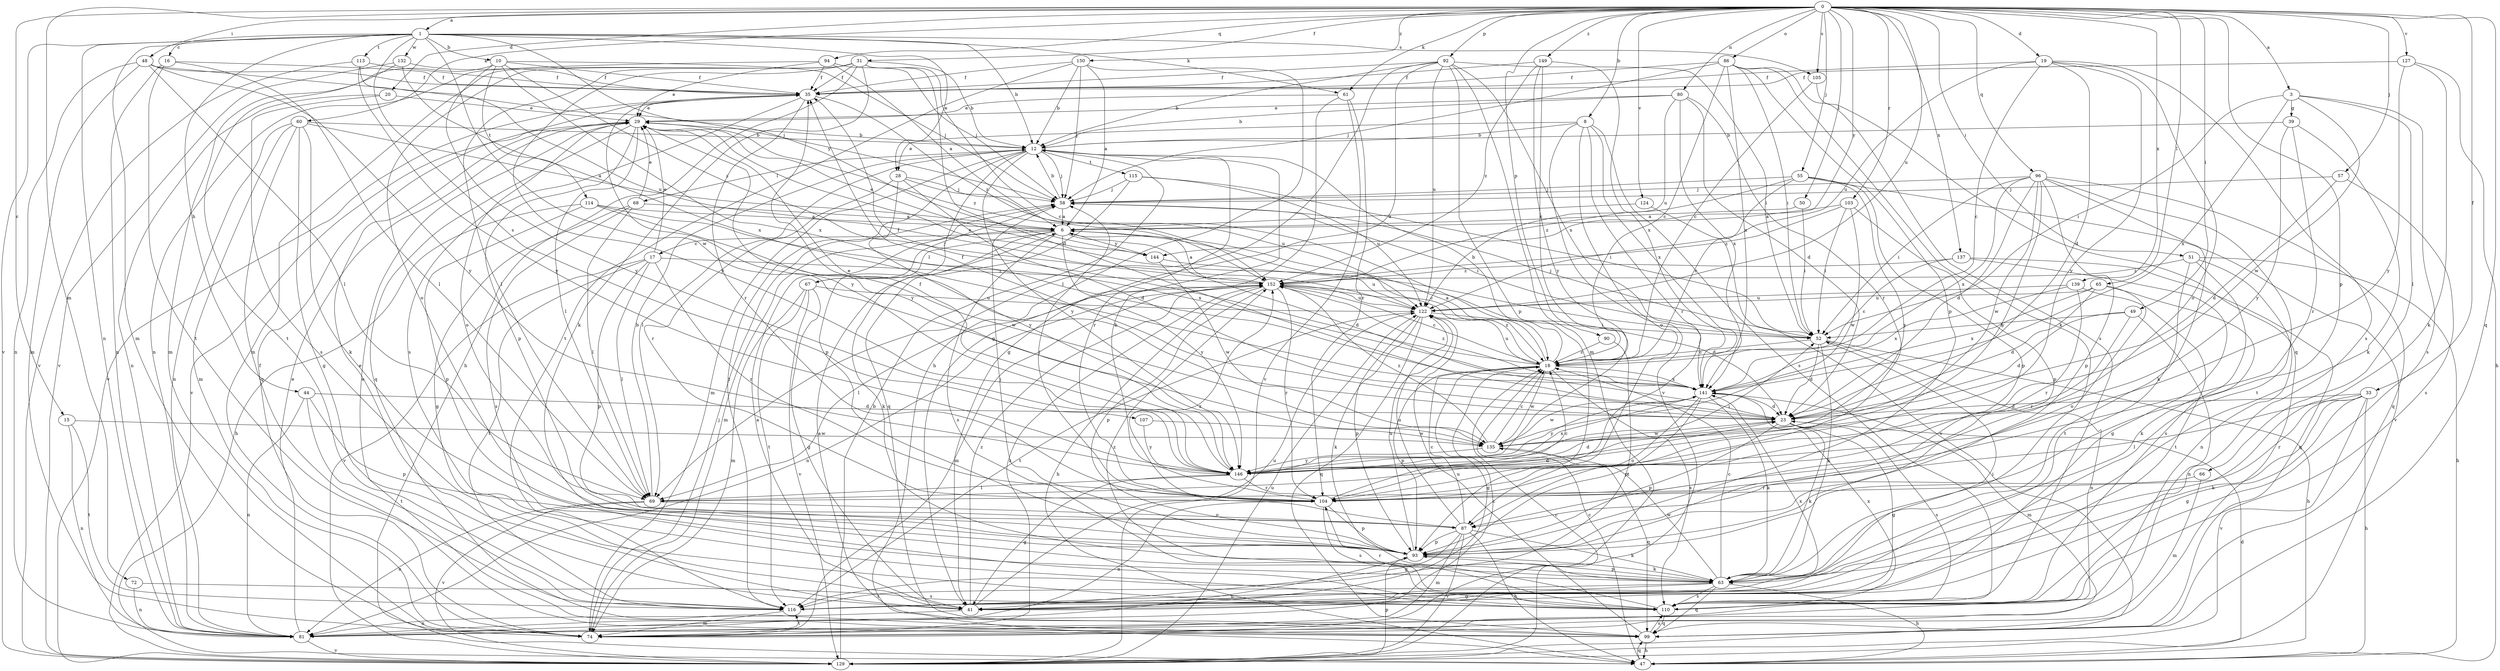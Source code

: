 strict digraph  {
0;
1;
3;
6;
8;
10;
12;
15;
16;
17;
18;
19;
20;
23;
28;
29;
31;
33;
35;
39;
41;
44;
47;
48;
49;
50;
51;
52;
55;
57;
58;
60;
61;
63;
65;
66;
67;
68;
69;
72;
74;
80;
81;
86;
87;
90;
92;
93;
94;
96;
99;
103;
104;
105;
107;
110;
113;
114;
115;
116;
122;
124;
127;
129;
132;
135;
137;
139;
141;
144;
146;
149;
150;
152;
0 -> 1  [label=a];
0 -> 3  [label=a];
0 -> 8  [label=b];
0 -> 15  [label=c];
0 -> 19  [label=d];
0 -> 20  [label=d];
0 -> 31  [label=f];
0 -> 33  [label=f];
0 -> 48  [label=i];
0 -> 49  [label=i];
0 -> 50  [label=i];
0 -> 51  [label=i];
0 -> 55  [label=j];
0 -> 57  [label=j];
0 -> 60  [label=k];
0 -> 61  [label=k];
0 -> 65  [label=l];
0 -> 72  [label=m];
0 -> 80  [label=n];
0 -> 86  [label=o];
0 -> 90  [label=p];
0 -> 92  [label=p];
0 -> 93  [label=p];
0 -> 94  [label=q];
0 -> 96  [label=q];
0 -> 99  [label=q];
0 -> 103  [label=r];
0 -> 105  [label=s];
0 -> 122  [label=u];
0 -> 124  [label=v];
0 -> 127  [label=v];
0 -> 137  [label=x];
0 -> 139  [label=x];
0 -> 144  [label=y];
0 -> 149  [label=z];
0 -> 150  [label=z];
1 -> 10  [label=b];
1 -> 12  [label=b];
1 -> 16  [label=c];
1 -> 28  [label=e];
1 -> 44  [label=h];
1 -> 61  [label=k];
1 -> 74  [label=m];
1 -> 81  [label=n];
1 -> 105  [label=s];
1 -> 107  [label=s];
1 -> 113  [label=t];
1 -> 129  [label=v];
1 -> 132  [label=w];
1 -> 135  [label=w];
1 -> 144  [label=y];
3 -> 39  [label=g];
3 -> 52  [label=i];
3 -> 66  [label=l];
3 -> 110  [label=s];
3 -> 135  [label=w];
3 -> 141  [label=x];
6 -> 17  [label=c];
6 -> 18  [label=c];
6 -> 23  [label=d];
6 -> 63  [label=k];
6 -> 67  [label=l];
6 -> 110  [label=s];
6 -> 144  [label=y];
6 -> 146  [label=y];
8 -> 12  [label=b];
8 -> 28  [label=e];
8 -> 87  [label=o];
8 -> 104  [label=r];
8 -> 110  [label=s];
8 -> 129  [label=v];
8 -> 141  [label=x];
10 -> 35  [label=f];
10 -> 58  [label=j];
10 -> 74  [label=m];
10 -> 114  [label=t];
10 -> 141  [label=x];
10 -> 146  [label=y];
10 -> 152  [label=z];
12 -> 58  [label=j];
12 -> 68  [label=l];
12 -> 69  [label=l];
12 -> 74  [label=m];
12 -> 93  [label=p];
12 -> 104  [label=r];
12 -> 115  [label=t];
12 -> 116  [label=t];
12 -> 146  [label=y];
15 -> 81  [label=n];
15 -> 116  [label=t];
15 -> 135  [label=w];
16 -> 35  [label=f];
16 -> 69  [label=l];
16 -> 81  [label=n];
16 -> 116  [label=t];
17 -> 29  [label=e];
17 -> 69  [label=l];
17 -> 93  [label=p];
17 -> 104  [label=r];
17 -> 116  [label=t];
17 -> 129  [label=v];
17 -> 152  [label=z];
18 -> 6  [label=a];
18 -> 12  [label=b];
18 -> 35  [label=f];
18 -> 41  [label=g];
18 -> 93  [label=p];
18 -> 110  [label=s];
18 -> 122  [label=u];
18 -> 135  [label=w];
18 -> 141  [label=x];
18 -> 152  [label=z];
19 -> 18  [label=c];
19 -> 23  [label=d];
19 -> 35  [label=f];
19 -> 87  [label=o];
19 -> 110  [label=s];
19 -> 122  [label=u];
19 -> 146  [label=y];
20 -> 29  [label=e];
20 -> 81  [label=n];
20 -> 110  [label=s];
23 -> 29  [label=e];
23 -> 35  [label=f];
23 -> 41  [label=g];
23 -> 63  [label=k];
23 -> 93  [label=p];
23 -> 110  [label=s];
23 -> 135  [label=w];
28 -> 23  [label=d];
28 -> 58  [label=j];
28 -> 104  [label=r];
28 -> 122  [label=u];
28 -> 146  [label=y];
29 -> 12  [label=b];
29 -> 69  [label=l];
29 -> 87  [label=o];
29 -> 93  [label=p];
29 -> 99  [label=q];
29 -> 129  [label=v];
29 -> 146  [label=y];
29 -> 152  [label=z];
31 -> 12  [label=b];
31 -> 18  [label=c];
31 -> 23  [label=d];
31 -> 35  [label=f];
31 -> 47  [label=h];
31 -> 63  [label=k];
31 -> 69  [label=l];
31 -> 74  [label=m];
31 -> 87  [label=o];
31 -> 146  [label=y];
33 -> 23  [label=d];
33 -> 41  [label=g];
33 -> 47  [label=h];
33 -> 63  [label=k];
33 -> 69  [label=l];
33 -> 104  [label=r];
33 -> 129  [label=v];
35 -> 29  [label=e];
35 -> 104  [label=r];
35 -> 110  [label=s];
35 -> 129  [label=v];
35 -> 146  [label=y];
35 -> 152  [label=z];
39 -> 12  [label=b];
39 -> 63  [label=k];
39 -> 104  [label=r];
39 -> 146  [label=y];
41 -> 6  [label=a];
41 -> 29  [label=e];
41 -> 81  [label=n];
41 -> 122  [label=u];
41 -> 152  [label=z];
44 -> 23  [label=d];
44 -> 81  [label=n];
44 -> 93  [label=p];
44 -> 116  [label=t];
47 -> 18  [label=c];
47 -> 23  [label=d];
47 -> 99  [label=q];
48 -> 35  [label=f];
48 -> 58  [label=j];
48 -> 69  [label=l];
48 -> 74  [label=m];
48 -> 81  [label=n];
48 -> 146  [label=y];
49 -> 23  [label=d];
49 -> 52  [label=i];
49 -> 81  [label=n];
49 -> 104  [label=r];
50 -> 6  [label=a];
50 -> 52  [label=i];
51 -> 47  [label=h];
51 -> 81  [label=n];
51 -> 110  [label=s];
51 -> 116  [label=t];
51 -> 152  [label=z];
52 -> 18  [label=c];
52 -> 23  [label=d];
52 -> 29  [label=e];
52 -> 47  [label=h];
52 -> 58  [label=j];
52 -> 63  [label=k];
52 -> 81  [label=n];
55 -> 18  [label=c];
55 -> 58  [label=j];
55 -> 93  [label=p];
55 -> 129  [label=v];
55 -> 146  [label=y];
55 -> 152  [label=z];
57 -> 23  [label=d];
57 -> 58  [label=j];
57 -> 110  [label=s];
58 -> 6  [label=a];
58 -> 12  [label=b];
58 -> 52  [label=i];
58 -> 74  [label=m];
60 -> 6  [label=a];
60 -> 12  [label=b];
60 -> 41  [label=g];
60 -> 63  [label=k];
60 -> 74  [label=m];
60 -> 81  [label=n];
60 -> 99  [label=q];
61 -> 29  [label=e];
61 -> 41  [label=g];
61 -> 104  [label=r];
61 -> 129  [label=v];
63 -> 18  [label=c];
63 -> 41  [label=g];
63 -> 47  [label=h];
63 -> 93  [label=p];
63 -> 99  [label=q];
63 -> 110  [label=s];
63 -> 116  [label=t];
63 -> 135  [label=w];
65 -> 23  [label=d];
65 -> 63  [label=k];
65 -> 87  [label=o];
65 -> 122  [label=u];
65 -> 141  [label=x];
66 -> 74  [label=m];
66 -> 104  [label=r];
67 -> 41  [label=g];
67 -> 58  [label=j];
67 -> 74  [label=m];
67 -> 116  [label=t];
67 -> 122  [label=u];
67 -> 129  [label=v];
68 -> 6  [label=a];
68 -> 29  [label=e];
68 -> 41  [label=g];
68 -> 69  [label=l];
68 -> 110  [label=s];
69 -> 12  [label=b];
69 -> 23  [label=d];
69 -> 81  [label=n];
69 -> 87  [label=o];
69 -> 129  [label=v];
72 -> 81  [label=n];
72 -> 110  [label=s];
74 -> 35  [label=f];
74 -> 58  [label=j];
74 -> 116  [label=t];
74 -> 152  [label=z];
80 -> 12  [label=b];
80 -> 23  [label=d];
80 -> 29  [label=e];
80 -> 104  [label=r];
80 -> 122  [label=u];
80 -> 141  [label=x];
81 -> 18  [label=c];
81 -> 29  [label=e];
81 -> 129  [label=v];
86 -> 18  [label=c];
86 -> 35  [label=f];
86 -> 52  [label=i];
86 -> 58  [label=j];
86 -> 63  [label=k];
86 -> 93  [label=p];
86 -> 110  [label=s];
86 -> 141  [label=x];
87 -> 18  [label=c];
87 -> 41  [label=g];
87 -> 47  [label=h];
87 -> 63  [label=k];
87 -> 74  [label=m];
87 -> 93  [label=p];
87 -> 122  [label=u];
87 -> 129  [label=v];
87 -> 152  [label=z];
90 -> 18  [label=c];
90 -> 116  [label=t];
92 -> 12  [label=b];
92 -> 35  [label=f];
92 -> 41  [label=g];
92 -> 52  [label=i];
92 -> 69  [label=l];
92 -> 74  [label=m];
92 -> 93  [label=p];
92 -> 122  [label=u];
92 -> 141  [label=x];
93 -> 58  [label=j];
93 -> 63  [label=k];
93 -> 81  [label=n];
93 -> 122  [label=u];
94 -> 6  [label=a];
94 -> 29  [label=e];
94 -> 35  [label=f];
94 -> 58  [label=j];
94 -> 81  [label=n];
96 -> 23  [label=d];
96 -> 52  [label=i];
96 -> 58  [label=j];
96 -> 63  [label=k];
96 -> 93  [label=p];
96 -> 99  [label=q];
96 -> 116  [label=t];
96 -> 135  [label=w];
96 -> 141  [label=x];
96 -> 146  [label=y];
99 -> 6  [label=a];
99 -> 29  [label=e];
99 -> 47  [label=h];
99 -> 110  [label=s];
99 -> 122  [label=u];
103 -> 6  [label=a];
103 -> 52  [label=i];
103 -> 93  [label=p];
103 -> 135  [label=w];
103 -> 152  [label=z];
104 -> 12  [label=b];
104 -> 18  [label=c];
104 -> 58  [label=j];
104 -> 81  [label=n];
104 -> 93  [label=p];
104 -> 110  [label=s];
105 -> 18  [label=c];
105 -> 99  [label=q];
107 -> 135  [label=w];
107 -> 146  [label=y];
110 -> 99  [label=q];
110 -> 104  [label=r];
110 -> 141  [label=x];
110 -> 152  [label=z];
113 -> 35  [label=f];
113 -> 122  [label=u];
113 -> 129  [label=v];
113 -> 146  [label=y];
114 -> 6  [label=a];
114 -> 47  [label=h];
114 -> 93  [label=p];
114 -> 135  [label=w];
114 -> 141  [label=x];
115 -> 52  [label=i];
115 -> 58  [label=j];
115 -> 99  [label=q];
115 -> 122  [label=u];
116 -> 52  [label=i];
116 -> 74  [label=m];
116 -> 141  [label=x];
122 -> 52  [label=i];
122 -> 63  [label=k];
122 -> 93  [label=p];
122 -> 99  [label=q];
122 -> 116  [label=t];
124 -> 6  [label=a];
124 -> 129  [label=v];
127 -> 35  [label=f];
127 -> 47  [label=h];
127 -> 63  [label=k];
127 -> 146  [label=y];
129 -> 12  [label=b];
129 -> 18  [label=c];
129 -> 93  [label=p];
129 -> 122  [label=u];
132 -> 35  [label=f];
132 -> 116  [label=t];
132 -> 129  [label=v];
132 -> 141  [label=x];
135 -> 18  [label=c];
135 -> 99  [label=q];
135 -> 146  [label=y];
135 -> 152  [label=z];
137 -> 18  [label=c];
137 -> 41  [label=g];
137 -> 99  [label=q];
137 -> 152  [label=z];
139 -> 104  [label=r];
139 -> 116  [label=t];
139 -> 122  [label=u];
139 -> 141  [label=x];
141 -> 23  [label=d];
141 -> 63  [label=k];
141 -> 74  [label=m];
141 -> 87  [label=o];
141 -> 93  [label=p];
141 -> 135  [label=w];
141 -> 146  [label=y];
141 -> 152  [label=z];
144 -> 29  [label=e];
144 -> 122  [label=u];
144 -> 135  [label=w];
146 -> 23  [label=d];
146 -> 35  [label=f];
146 -> 41  [label=g];
146 -> 52  [label=i];
146 -> 69  [label=l];
146 -> 104  [label=r];
146 -> 141  [label=x];
149 -> 18  [label=c];
149 -> 35  [label=f];
149 -> 141  [label=x];
149 -> 146  [label=y];
149 -> 152  [label=z];
150 -> 6  [label=a];
150 -> 12  [label=b];
150 -> 35  [label=f];
150 -> 47  [label=h];
150 -> 58  [label=j];
150 -> 116  [label=t];
152 -> 6  [label=a];
152 -> 18  [label=c];
152 -> 23  [label=d];
152 -> 47  [label=h];
152 -> 69  [label=l];
152 -> 74  [label=m];
152 -> 81  [label=n];
152 -> 93  [label=p];
152 -> 104  [label=r];
152 -> 122  [label=u];
}
